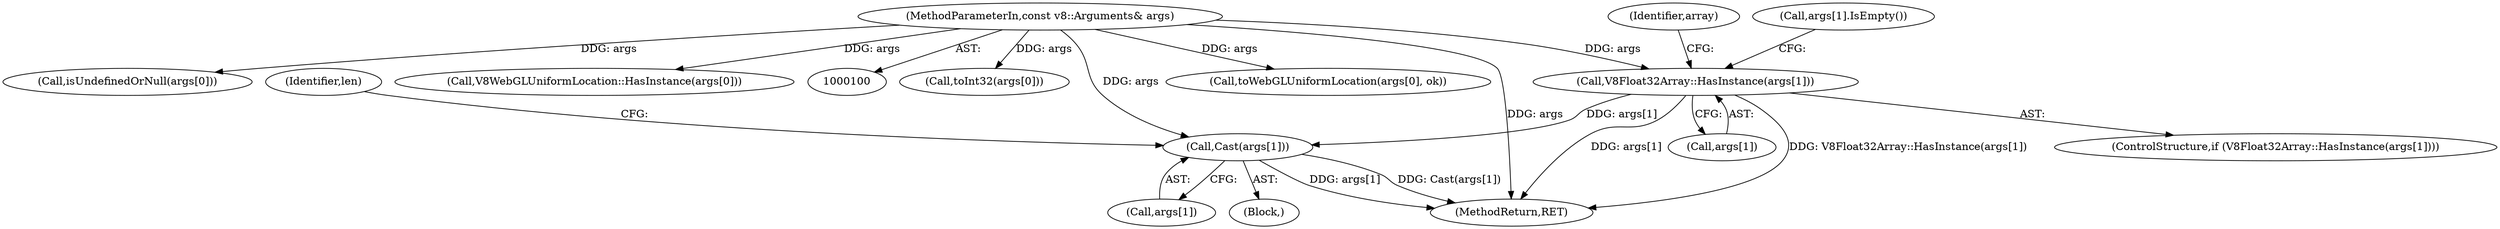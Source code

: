 digraph "0_Chrome_e9372a1bfd3588a80fcf49aa07321f0971dd6091_64@array" {
"1000168" [label="(Call,V8Float32Array::HasInstance(args[1]))"];
"1000101" [label="(MethodParameterIn,const v8::Arguments& args)"];
"1000252" [label="(Call,Cast(args[1]))"];
"1000252" [label="(Call,Cast(args[1]))"];
"1000346" [label="(MethodReturn,RET)"];
"1000175" [label="(Identifier,array)"];
"1000129" [label="(Call,toInt32(args[0]))"];
"1000157" [label="(Call,toWebGLUniformLocation(args[0], ok))"];
"1000253" [label="(Call,args[1])"];
"1000101" [label="(MethodParameterIn,const v8::Arguments& args)"];
"1000258" [label="(Identifier,len)"];
"1000142" [label="(Call,isUndefinedOrNull(args[0]))"];
"1000245" [label="(Call,args[1].IsEmpty())"];
"1000147" [label="(Call,V8WebGLUniformLocation::HasInstance(args[0]))"];
"1000168" [label="(Call,V8Float32Array::HasInstance(args[1]))"];
"1000169" [label="(Call,args[1])"];
"1000103" [label="(Block,)"];
"1000167" [label="(ControlStructure,if (V8Float32Array::HasInstance(args[1])))"];
"1000168" -> "1000167"  [label="AST: "];
"1000168" -> "1000169"  [label="CFG: "];
"1000169" -> "1000168"  [label="AST: "];
"1000175" -> "1000168"  [label="CFG: "];
"1000245" -> "1000168"  [label="CFG: "];
"1000168" -> "1000346"  [label="DDG: V8Float32Array::HasInstance(args[1])"];
"1000168" -> "1000346"  [label="DDG: args[1]"];
"1000101" -> "1000168"  [label="DDG: args"];
"1000168" -> "1000252"  [label="DDG: args[1]"];
"1000101" -> "1000100"  [label="AST: "];
"1000101" -> "1000346"  [label="DDG: args"];
"1000101" -> "1000129"  [label="DDG: args"];
"1000101" -> "1000142"  [label="DDG: args"];
"1000101" -> "1000147"  [label="DDG: args"];
"1000101" -> "1000157"  [label="DDG: args"];
"1000101" -> "1000252"  [label="DDG: args"];
"1000252" -> "1000103"  [label="AST: "];
"1000252" -> "1000253"  [label="CFG: "];
"1000253" -> "1000252"  [label="AST: "];
"1000258" -> "1000252"  [label="CFG: "];
"1000252" -> "1000346"  [label="DDG: args[1]"];
"1000252" -> "1000346"  [label="DDG: Cast(args[1])"];
}
